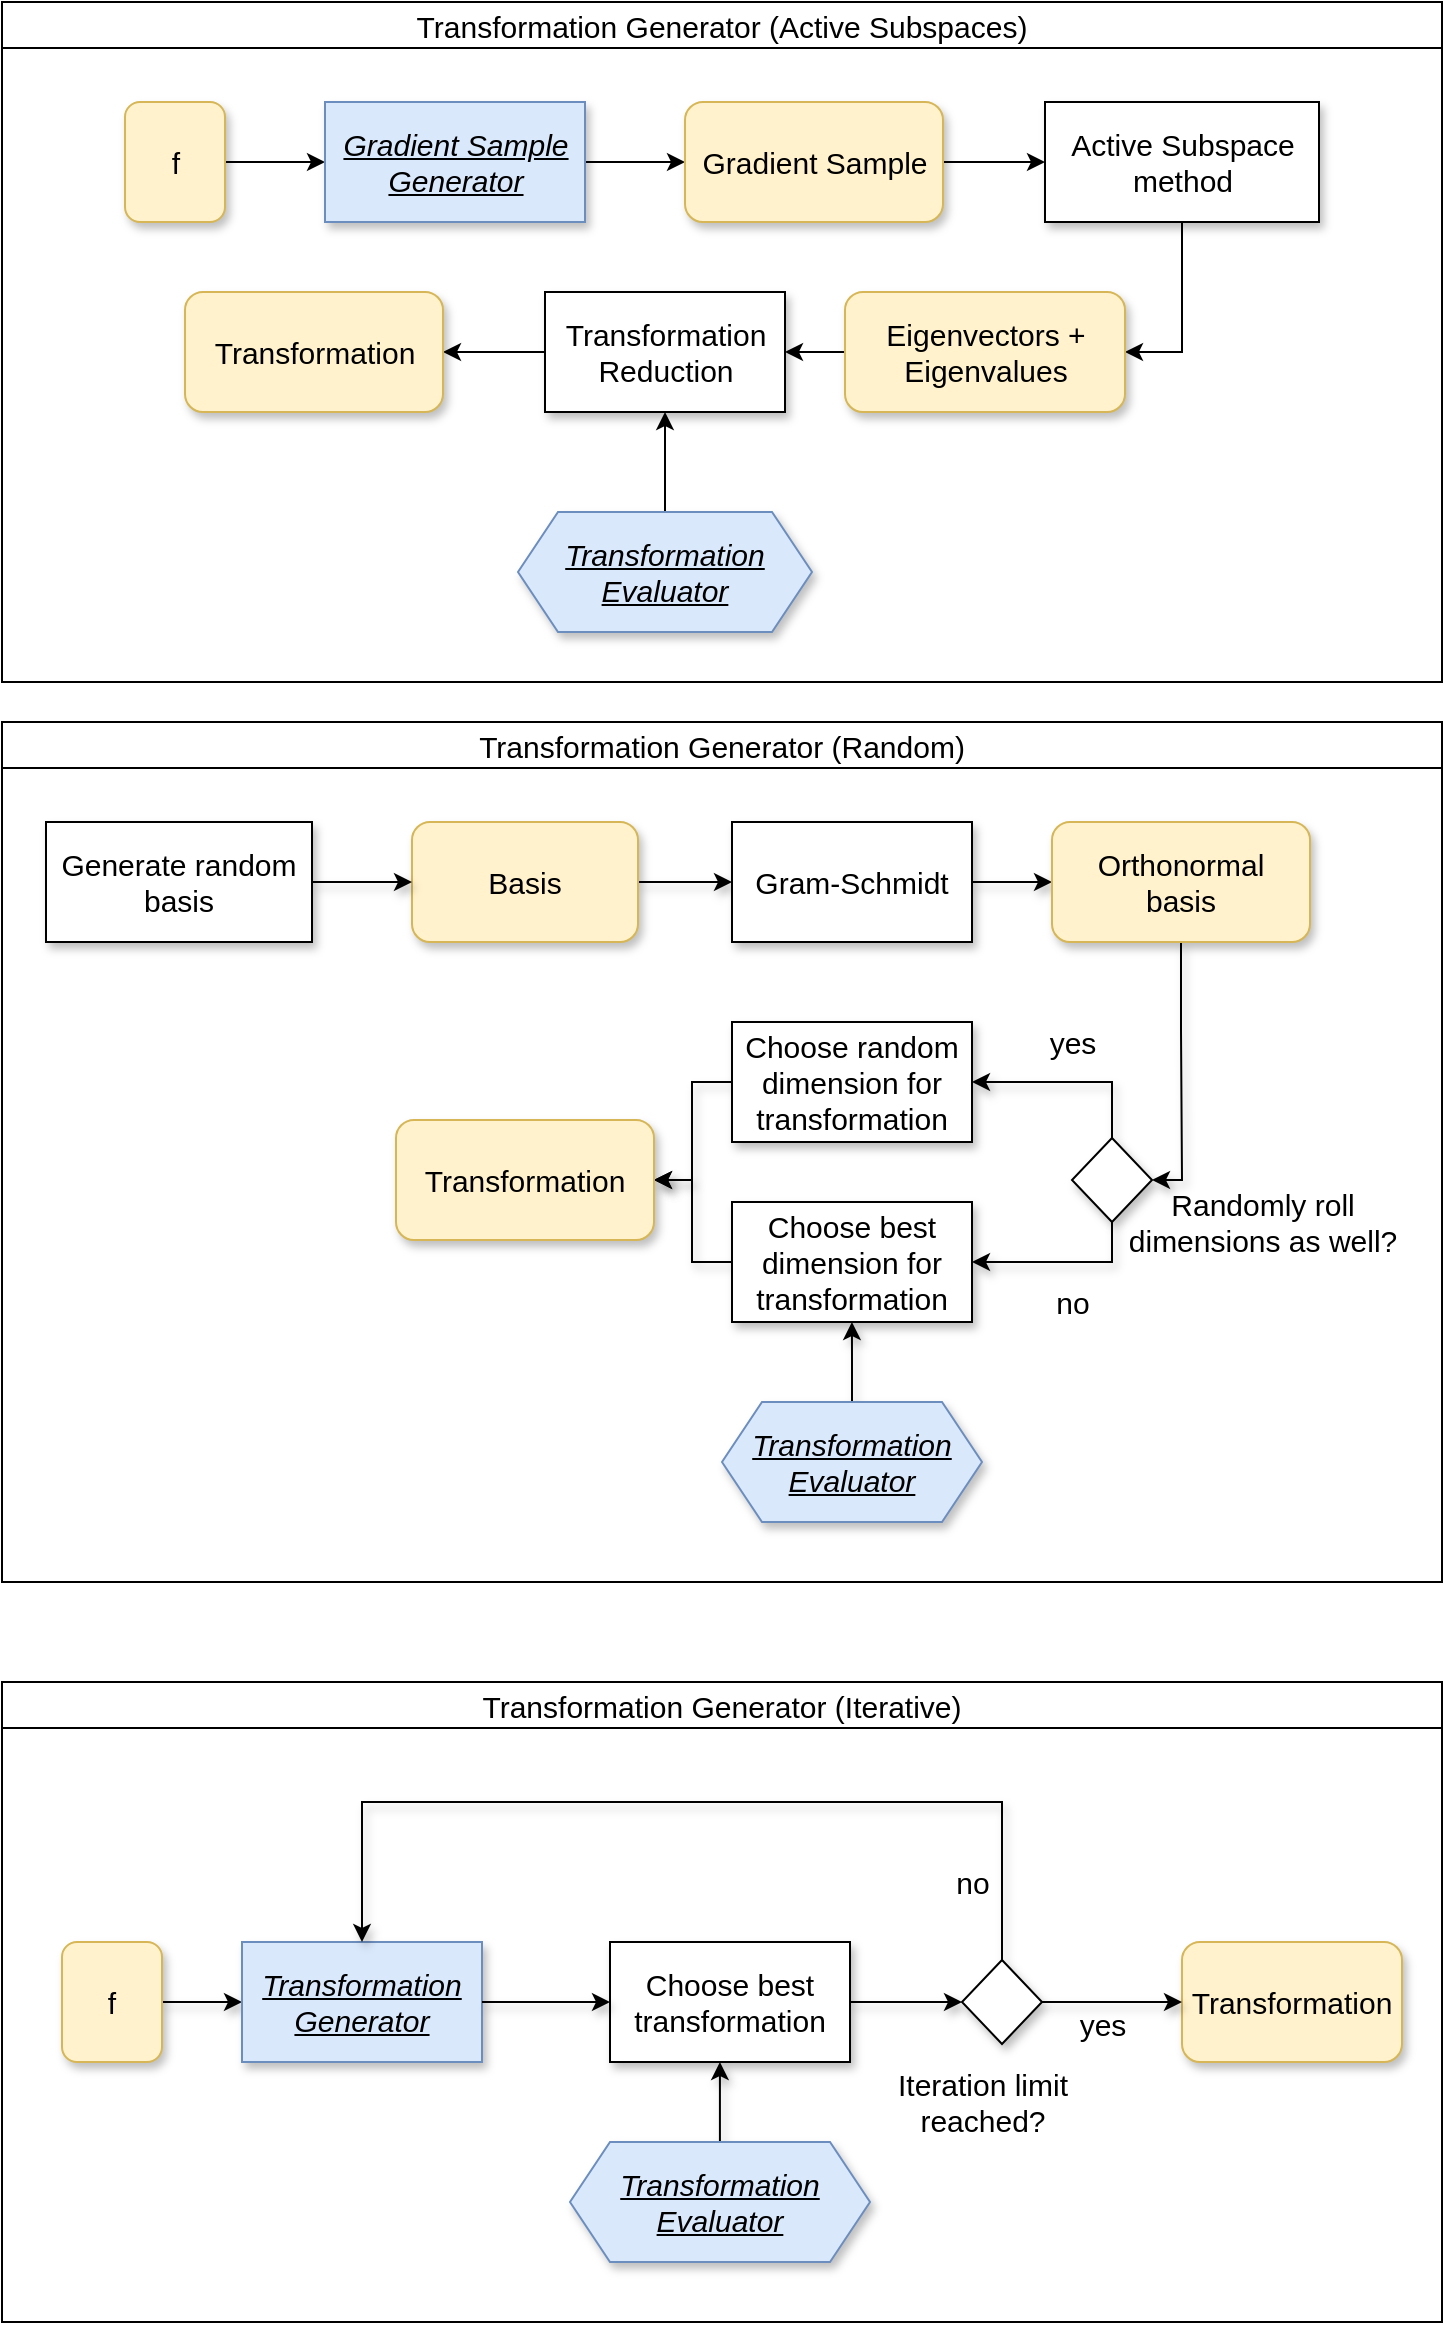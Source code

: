 <mxfile version="14.6.13" type="device"><diagram id="faYqcXqA2HpqUGQT4J9Q" name="Page-1"><mxGraphModel dx="1086" dy="806" grid="1" gridSize="10" guides="1" tooltips="1" connect="1" arrows="1" fold="1" page="1" pageScale="1" pageWidth="827" pageHeight="1169" math="0" shadow="0"><root><mxCell id="0"/><mxCell id="1" parent="0"/><mxCell id="n4wZnWeBDdwcWNwUpai--1" value="Transformation Generator (Active Subspaces)" style="swimlane;sketch=0;fontSize=15;fontStyle=0;movable=0;" parent="1" vertex="1"><mxGeometry x="40" y="40" width="720" height="340" as="geometry"><mxRectangle x="7" y="10" width="400" height="30" as="alternateBounds"/></mxGeometry></mxCell><mxCell id="Q4rnlYF3HWoNgP-3f-s9-1" style="edgeStyle=orthogonalEdgeStyle;rounded=0;orthogonalLoop=1;jettySize=auto;html=1;entryX=0;entryY=0.5;entryDx=0;entryDy=0;fontSize=15;" parent="n4wZnWeBDdwcWNwUpai--1" source="n4wZnWeBDdwcWNwUpai--2" target="n4wZnWeBDdwcWNwUpai--3" edge="1"><mxGeometry relative="1" as="geometry"/></mxCell><mxCell id="n4wZnWeBDdwcWNwUpai--2" value="&lt;font style=&quot;font-size: 15px;&quot;&gt;f&lt;/font&gt;" style="rounded=1;whiteSpace=wrap;html=1;fontSize=15;fillColor=#fff2cc;strokeColor=#d6b656;shadow=1;" parent="n4wZnWeBDdwcWNwUpai--1" vertex="1"><mxGeometry x="61.5" y="50" width="50" height="60" as="geometry"/></mxCell><mxCell id="Q4rnlYF3HWoNgP-3f-s9-2" style="edgeStyle=orthogonalEdgeStyle;rounded=0;orthogonalLoop=1;jettySize=auto;html=1;entryX=0;entryY=0.5;entryDx=0;entryDy=0;fontSize=15;" parent="n4wZnWeBDdwcWNwUpai--1" source="n4wZnWeBDdwcWNwUpai--3" target="n4wZnWeBDdwcWNwUpai--31" edge="1"><mxGeometry relative="1" as="geometry"/></mxCell><mxCell id="n4wZnWeBDdwcWNwUpai--3" value="&lt;u style=&quot;font-size: 15px;&quot;&gt;&lt;i style=&quot;font-size: 15px;&quot;&gt;Gradient Sample Generator&lt;/i&gt;&lt;/u&gt;" style="rounded=0;whiteSpace=wrap;html=1;sketch=0;fontSize=15;shadow=1;fillColor=#dae8fc;strokeColor=#6c8ebf;" parent="n4wZnWeBDdwcWNwUpai--1" vertex="1"><mxGeometry x="161.5" y="50" width="130" height="60" as="geometry"/></mxCell><mxCell id="Q4rnlYF3HWoNgP-3f-s9-4" style="edgeStyle=orthogonalEdgeStyle;rounded=0;orthogonalLoop=1;jettySize=auto;html=1;entryX=1;entryY=0.5;entryDx=0;entryDy=0;fontSize=15;" parent="n4wZnWeBDdwcWNwUpai--1" source="n4wZnWeBDdwcWNwUpai--4" target="n4wZnWeBDdwcWNwUpai--5" edge="1"><mxGeometry relative="1" as="geometry"/></mxCell><mxCell id="n4wZnWeBDdwcWNwUpai--4" value="&lt;div style=&quot;font-size: 15px;&quot;&gt;Active Subspace&lt;/div&gt;&lt;div style=&quot;font-size: 15px;&quot;&gt;method&lt;br style=&quot;font-size: 15px;&quot;&gt;&lt;/div&gt;" style="rounded=0;whiteSpace=wrap;html=1;sketch=0;fontSize=15;shadow=1;" parent="n4wZnWeBDdwcWNwUpai--1" vertex="1"><mxGeometry x="521.5" y="50" width="137" height="60" as="geometry"/></mxCell><mxCell id="Q4rnlYF3HWoNgP-3f-s9-5" style="edgeStyle=orthogonalEdgeStyle;rounded=0;orthogonalLoop=1;jettySize=auto;html=1;entryX=1;entryY=0.5;entryDx=0;entryDy=0;fontSize=15;" parent="n4wZnWeBDdwcWNwUpai--1" source="n4wZnWeBDdwcWNwUpai--5" target="n4wZnWeBDdwcWNwUpai--28" edge="1"><mxGeometry relative="1" as="geometry"/></mxCell><mxCell id="n4wZnWeBDdwcWNwUpai--5" value="&lt;font style=&quot;font-size: 15px;&quot;&gt;Eigenvectors + Eigenvalues&lt;br style=&quot;font-size: 15px;&quot;&gt;&lt;/font&gt;" style="rounded=1;whiteSpace=wrap;html=1;sketch=0;fontSize=15;fillColor=#fff2cc;strokeColor=#d6b656;shadow=1;" parent="n4wZnWeBDdwcWNwUpai--1" vertex="1"><mxGeometry x="421.5" y="145" width="140" height="60" as="geometry"/></mxCell><mxCell id="Q4rnlYF3HWoNgP-3f-s9-6" style="edgeStyle=orthogonalEdgeStyle;rounded=0;orthogonalLoop=1;jettySize=auto;html=1;entryX=1;entryY=0.5;entryDx=0;entryDy=0;fontSize=15;" parent="n4wZnWeBDdwcWNwUpai--1" source="n4wZnWeBDdwcWNwUpai--28" target="n4wZnWeBDdwcWNwUpai--52" edge="1"><mxGeometry relative="1" as="geometry"/></mxCell><mxCell id="n4wZnWeBDdwcWNwUpai--28" value="Transformation Reduction" style="rounded=0;whiteSpace=wrap;html=1;sketch=0;fontSize=15;shadow=1;" parent="n4wZnWeBDdwcWNwUpai--1" vertex="1"><mxGeometry x="271.5" y="145" width="120" height="60" as="geometry"/></mxCell><mxCell id="Q4rnlYF3HWoNgP-3f-s9-7" style="edgeStyle=orthogonalEdgeStyle;rounded=0;orthogonalLoop=1;jettySize=auto;html=1;entryX=0.5;entryY=1;entryDx=0;entryDy=0;fontSize=15;" parent="n4wZnWeBDdwcWNwUpai--1" source="n4wZnWeBDdwcWNwUpai--29" target="n4wZnWeBDdwcWNwUpai--28" edge="1"><mxGeometry relative="1" as="geometry"/></mxCell><mxCell id="n4wZnWeBDdwcWNwUpai--29" value="&lt;div style=&quot;font-size: 15px;&quot;&gt;&lt;u style=&quot;font-size: 15px;&quot;&gt;&lt;i style=&quot;font-size: 15px;&quot;&gt;Transformation&lt;/i&gt;&lt;/u&gt;&lt;/div&gt;&lt;div style=&quot;font-size: 15px;&quot;&gt;&lt;u style=&quot;font-size: 15px;&quot;&gt;&lt;i style=&quot;font-size: 15px;&quot;&gt;Evaluator&lt;br style=&quot;font-size: 15px;&quot;&gt;&lt;/i&gt;&lt;/u&gt;&lt;/div&gt;" style="shape=hexagon;perimeter=hexagonPerimeter2;whiteSpace=wrap;html=1;fixedSize=1;sketch=0;fontSize=15;shadow=1;fillColor=#dae8fc;strokeColor=#6c8ebf;" parent="n4wZnWeBDdwcWNwUpai--1" vertex="1"><mxGeometry x="258" y="255" width="147" height="60" as="geometry"/></mxCell><mxCell id="Q4rnlYF3HWoNgP-3f-s9-3" style="edgeStyle=orthogonalEdgeStyle;rounded=0;orthogonalLoop=1;jettySize=auto;html=1;entryX=0;entryY=0.5;entryDx=0;entryDy=0;fontSize=15;" parent="n4wZnWeBDdwcWNwUpai--1" source="n4wZnWeBDdwcWNwUpai--31" target="n4wZnWeBDdwcWNwUpai--4" edge="1"><mxGeometry relative="1" as="geometry"/></mxCell><mxCell id="n4wZnWeBDdwcWNwUpai--31" value="&lt;font style=&quot;font-size: 15px;&quot;&gt;Gradient Sample&lt;br style=&quot;font-size: 15px;&quot;&gt;&lt;/font&gt;" style="rounded=1;whiteSpace=wrap;html=1;fontSize=15;fillColor=#fff2cc;strokeColor=#d6b656;shadow=1;" parent="n4wZnWeBDdwcWNwUpai--1" vertex="1"><mxGeometry x="341.5" y="50" width="129" height="60" as="geometry"/></mxCell><mxCell id="n4wZnWeBDdwcWNwUpai--52" value="&lt;font style=&quot;font-size: 15px;&quot;&gt;Transformation&lt;/font&gt;" style="rounded=1;whiteSpace=wrap;html=1;fontSize=15;fillColor=#fff2cc;strokeColor=#d6b656;shadow=1;" parent="n4wZnWeBDdwcWNwUpai--1" vertex="1"><mxGeometry x="91.5" y="145" width="129" height="60" as="geometry"/></mxCell><mxCell id="n4wZnWeBDdwcWNwUpai--10" value="Transformation Generator (Iterative)" style="swimlane;sketch=0;fontSize=15;fontStyle=0;movable=0;" parent="1" vertex="1"><mxGeometry x="40" y="880" width="720" height="320" as="geometry"/></mxCell><mxCell id="n4wZnWeBDdwcWNwUpai--15" style="edgeStyle=orthogonalEdgeStyle;rounded=0;orthogonalLoop=1;jettySize=auto;html=1;entryX=0;entryY=0.5;entryDx=0;entryDy=0;fontSize=15;shadow=1;" parent="n4wZnWeBDdwcWNwUpai--10" source="n4wZnWeBDdwcWNwUpai--11" target="n4wZnWeBDdwcWNwUpai--12" edge="1"><mxGeometry relative="1" as="geometry"/></mxCell><mxCell id="n4wZnWeBDdwcWNwUpai--11" value="&lt;font style=&quot;font-size: 15px;&quot;&gt;f&lt;/font&gt;" style="rounded=1;whiteSpace=wrap;html=1;fillColor=#fff2cc;strokeColor=#d6b656;fontSize=15;shadow=1;" parent="n4wZnWeBDdwcWNwUpai--10" vertex="1"><mxGeometry x="30" y="130" width="50" height="60" as="geometry"/></mxCell><mxCell id="n4wZnWeBDdwcWNwUpai--12" value="&lt;u style=&quot;font-size: 15px;&quot;&gt;&lt;i style=&quot;font-size: 15px;&quot;&gt;Transformation Generator&lt;/i&gt;&lt;/u&gt;" style="rounded=0;whiteSpace=wrap;html=1;sketch=0;fillColor=#dae8fc;strokeColor=#6c8ebf;fontSize=15;shadow=1;" parent="n4wZnWeBDdwcWNwUpai--10" vertex="1"><mxGeometry x="120" y="130" width="120" height="60" as="geometry"/></mxCell><mxCell id="n4wZnWeBDdwcWNwUpai--14" value="&lt;font style=&quot;font-size: 15px&quot;&gt;Transformation&lt;/font&gt;" style="rounded=1;whiteSpace=wrap;html=1;sketch=0;fillColor=#fff2cc;strokeColor=#d6b656;fontSize=15;shadow=1;" parent="n4wZnWeBDdwcWNwUpai--10" vertex="1"><mxGeometry x="590" y="130" width="110" height="60" as="geometry"/></mxCell><mxCell id="Q4rnlYF3HWoNgP-3f-s9-13" style="edgeStyle=orthogonalEdgeStyle;rounded=0;orthogonalLoop=1;jettySize=auto;html=1;entryX=0;entryY=0.5;entryDx=0;entryDy=0;fontSize=15;shadow=1;" parent="n4wZnWeBDdwcWNwUpai--10" source="n4wZnWeBDdwcWNwUpai--20" target="Q4rnlYF3HWoNgP-3f-s9-10" edge="1"><mxGeometry relative="1" as="geometry"/></mxCell><mxCell id="n4wZnWeBDdwcWNwUpai--20" value="Choose best transformation" style="rounded=0;whiteSpace=wrap;html=1;sketch=0;fontSize=15;shadow=1;" parent="n4wZnWeBDdwcWNwUpai--10" vertex="1"><mxGeometry x="304" y="130" width="120" height="60" as="geometry"/></mxCell><mxCell id="n4wZnWeBDdwcWNwUpai--16" style="edgeStyle=orthogonalEdgeStyle;rounded=0;orthogonalLoop=1;jettySize=auto;html=1;fontSize=15;shadow=1;exitX=1;exitY=0.5;exitDx=0;exitDy=0;" parent="n4wZnWeBDdwcWNwUpai--10" source="n4wZnWeBDdwcWNwUpai--12" target="n4wZnWeBDdwcWNwUpai--20" edge="1"><mxGeometry relative="1" as="geometry"><mxPoint x="315" y="160" as="targetPoint"/><mxPoint x="255" y="160" as="sourcePoint"/><Array as="points"/></mxGeometry></mxCell><mxCell id="n4wZnWeBDdwcWNwUpai--23" value="&lt;div style=&quot;font-size: 15px;&quot;&gt;Iteration limit&lt;/div&gt;&lt;div style=&quot;font-size: 15px;&quot;&gt;reached?&lt;/div&gt;" style="text;html=1;align=center;verticalAlign=middle;resizable=0;points=[];autosize=1;strokeColor=none;fontSize=15;shadow=1;" parent="n4wZnWeBDdwcWNwUpai--10" vertex="1"><mxGeometry x="440" y="190" width="100" height="40" as="geometry"/></mxCell><mxCell id="n4wZnWeBDdwcWNwUpai--24" value="&lt;div style=&quot;font-size: 15px;&quot;&gt;yes&lt;/div&gt;" style="text;html=1;align=center;verticalAlign=middle;resizable=0;points=[];autosize=1;strokeColor=none;fontSize=15;shadow=1;" parent="n4wZnWeBDdwcWNwUpai--10" vertex="1"><mxGeometry x="530" y="161" width="40" height="20" as="geometry"/></mxCell><mxCell id="n4wZnWeBDdwcWNwUpai--25" value="no" style="text;html=1;align=center;verticalAlign=middle;resizable=0;points=[];autosize=1;strokeColor=none;fontSize=15;shadow=1;" parent="n4wZnWeBDdwcWNwUpai--10" vertex="1"><mxGeometry x="470" y="90" width="30" height="20" as="geometry"/></mxCell><mxCell id="n4wZnWeBDdwcWNwUpai--27" style="edgeStyle=orthogonalEdgeStyle;rounded=0;orthogonalLoop=1;jettySize=auto;html=1;entryX=0.458;entryY=1;entryDx=0;entryDy=0;entryPerimeter=0;fontSize=15;shadow=1;" parent="n4wZnWeBDdwcWNwUpai--10" source="n4wZnWeBDdwcWNwUpai--26" target="n4wZnWeBDdwcWNwUpai--20" edge="1"><mxGeometry relative="1" as="geometry"/></mxCell><mxCell id="n4wZnWeBDdwcWNwUpai--26" value="&lt;div style=&quot;font-size: 15px;&quot;&gt;&lt;u style=&quot;font-size: 15px;&quot;&gt;&lt;i style=&quot;font-size: 15px;&quot;&gt;Transformation&lt;/i&gt;&lt;/u&gt;&lt;/div&gt;&lt;div style=&quot;font-size: 15px;&quot;&gt;&lt;u style=&quot;font-size: 15px;&quot;&gt;&lt;i style=&quot;font-size: 15px;&quot;&gt;Evaluator&lt;br style=&quot;font-size: 15px;&quot;&gt;&lt;/i&gt;&lt;/u&gt;&lt;/div&gt;" style="shape=hexagon;perimeter=hexagonPerimeter2;whiteSpace=wrap;html=1;fixedSize=1;sketch=0;fillColor=#dae8fc;strokeColor=#6c8ebf;fontSize=15;shadow=1;" parent="n4wZnWeBDdwcWNwUpai--10" vertex="1"><mxGeometry x="284" y="230" width="150" height="60" as="geometry"/></mxCell><mxCell id="Q4rnlYF3HWoNgP-3f-s9-12" style="edgeStyle=orthogonalEdgeStyle;rounded=0;orthogonalLoop=1;jettySize=auto;html=1;fontSize=15;shadow=1;" parent="n4wZnWeBDdwcWNwUpai--10" source="Q4rnlYF3HWoNgP-3f-s9-10" target="n4wZnWeBDdwcWNwUpai--14" edge="1"><mxGeometry relative="1" as="geometry"/></mxCell><mxCell id="Q4rnlYF3HWoNgP-3f-s9-14" style="edgeStyle=orthogonalEdgeStyle;rounded=0;orthogonalLoop=1;jettySize=auto;html=1;entryX=0.5;entryY=0;entryDx=0;entryDy=0;fontSize=15;shadow=1;" parent="n4wZnWeBDdwcWNwUpai--10" source="Q4rnlYF3HWoNgP-3f-s9-10" target="n4wZnWeBDdwcWNwUpai--12" edge="1"><mxGeometry relative="1" as="geometry"><Array as="points"><mxPoint x="500" y="60"/><mxPoint x="180" y="60"/></Array></mxGeometry></mxCell><mxCell id="Q4rnlYF3HWoNgP-3f-s9-10" value="" style="rhombus;whiteSpace=wrap;html=1;shadow=1;sketch=0;fontSize=15;" parent="n4wZnWeBDdwcWNwUpai--10" vertex="1"><mxGeometry x="480" y="139" width="40" height="42" as="geometry"/></mxCell><mxCell id="n4wZnWeBDdwcWNwUpai--32" value="Transformation Generator (Random)" style="swimlane;sketch=0;fontSize=15;fontStyle=0;movable=0;" parent="1" vertex="1"><mxGeometry x="40" y="400" width="720" height="430" as="geometry"/></mxCell><mxCell id="n4wZnWeBDdwcWNwUpai--43" style="edgeStyle=orthogonalEdgeStyle;rounded=0;orthogonalLoop=1;jettySize=auto;html=1;entryX=0.458;entryY=1;entryDx=0;entryDy=0;entryPerimeter=0;fontSize=15;shadow=1;" parent="n4wZnWeBDdwcWNwUpai--32" source="n4wZnWeBDdwcWNwUpai--44" edge="1"><mxGeometry relative="1" as="geometry"><mxPoint x="424.96" y="300" as="targetPoint"/></mxGeometry></mxCell><mxCell id="n4wZnWeBDdwcWNwUpai--44" value="&lt;div style=&quot;font-size: 15px;&quot;&gt;&lt;u style=&quot;font-size: 15px;&quot;&gt;&lt;i style=&quot;font-size: 15px;&quot;&gt;Transformation&lt;/i&gt;&lt;/u&gt;&lt;/div&gt;&lt;div style=&quot;font-size: 15px;&quot;&gt;&lt;u style=&quot;font-size: 15px;&quot;&gt;&lt;i style=&quot;font-size: 15px;&quot;&gt;Evaluator&lt;br style=&quot;font-size: 15px;&quot;&gt;&lt;/i&gt;&lt;/u&gt;&lt;/div&gt;" style="shape=hexagon;perimeter=hexagonPerimeter2;whiteSpace=wrap;html=1;fixedSize=1;sketch=0;fillColor=#dae8fc;strokeColor=#6c8ebf;fontSize=15;shadow=1;" parent="n4wZnWeBDdwcWNwUpai--32" vertex="1"><mxGeometry x="360" y="340" width="130" height="60" as="geometry"/></mxCell><mxCell id="Q4rnlYF3HWoNgP-3f-s9-16" style="edgeStyle=orthogonalEdgeStyle;rounded=0;orthogonalLoop=1;jettySize=auto;html=1;entryX=0;entryY=0.5;entryDx=0;entryDy=0;shadow=1;fontSize=15;" parent="n4wZnWeBDdwcWNwUpai--32" source="n4wZnWeBDdwcWNwUpai--45" target="n4wZnWeBDdwcWNwUpai--46" edge="1"><mxGeometry relative="1" as="geometry"/></mxCell><mxCell id="n4wZnWeBDdwcWNwUpai--45" value="&lt;div style=&quot;font-size: 15px;&quot;&gt;&lt;font style=&quot;font-size: 15px;&quot;&gt;Basis&lt;/font&gt;&lt;/div&gt;" style="rounded=1;whiteSpace=wrap;html=1;fillColor=#fff2cc;strokeColor=#d6b656;fontSize=15;shadow=1;" parent="n4wZnWeBDdwcWNwUpai--32" vertex="1"><mxGeometry x="205" y="50" width="113" height="60" as="geometry"/></mxCell><mxCell id="Q4rnlYF3HWoNgP-3f-s9-17" style="edgeStyle=orthogonalEdgeStyle;rounded=0;orthogonalLoop=1;jettySize=auto;html=1;entryX=0;entryY=0.5;entryDx=0;entryDy=0;shadow=1;fontSize=15;" parent="n4wZnWeBDdwcWNwUpai--32" source="n4wZnWeBDdwcWNwUpai--46" target="n4wZnWeBDdwcWNwUpai--48" edge="1"><mxGeometry relative="1" as="geometry"/></mxCell><mxCell id="n4wZnWeBDdwcWNwUpai--46" value="Gram-Schmidt" style="rounded=0;whiteSpace=wrap;html=1;sketch=0;fontSize=15;shadow=1;" parent="n4wZnWeBDdwcWNwUpai--32" vertex="1"><mxGeometry x="365" y="50" width="120" height="60" as="geometry"/></mxCell><mxCell id="Q4rnlYF3HWoNgP-3f-s9-15" style="edgeStyle=orthogonalEdgeStyle;rounded=0;orthogonalLoop=1;jettySize=auto;html=1;entryX=0;entryY=0.5;entryDx=0;entryDy=0;shadow=1;fontSize=15;" parent="n4wZnWeBDdwcWNwUpai--32" source="n4wZnWeBDdwcWNwUpai--47" target="n4wZnWeBDdwcWNwUpai--45" edge="1"><mxGeometry relative="1" as="geometry"/></mxCell><mxCell id="n4wZnWeBDdwcWNwUpai--47" value="Generate random basis" style="rounded=0;whiteSpace=wrap;html=1;sketch=0;fontSize=15;shadow=1;" parent="n4wZnWeBDdwcWNwUpai--32" vertex="1"><mxGeometry x="22" y="50" width="133" height="60" as="geometry"/></mxCell><mxCell id="Q4rnlYF3HWoNgP-3f-s9-21" style="edgeStyle=orthogonalEdgeStyle;rounded=0;orthogonalLoop=1;jettySize=auto;html=1;entryX=1;entryY=0.5;entryDx=0;entryDy=0;shadow=1;fontSize=15;" parent="n4wZnWeBDdwcWNwUpai--32" source="n4wZnWeBDdwcWNwUpai--48" target="Q4rnlYF3HWoNgP-3f-s9-18" edge="1"><mxGeometry relative="1" as="geometry"><Array as="points"><mxPoint x="590" y="154"/><mxPoint x="590" y="219"/></Array></mxGeometry></mxCell><mxCell id="n4wZnWeBDdwcWNwUpai--48" value="&lt;div style=&quot;font-size: 15px;&quot;&gt;&lt;font style=&quot;font-size: 15px;&quot;&gt;Orthonormal&lt;/font&gt;&lt;/div&gt;&lt;div style=&quot;font-size: 15px;&quot;&gt;&lt;font style=&quot;font-size: 15px;&quot;&gt;basis&lt;/font&gt;&lt;/div&gt;" style="rounded=1;whiteSpace=wrap;html=1;fillColor=#fff2cc;strokeColor=#d6b656;fontSize=15;shadow=1;" parent="n4wZnWeBDdwcWNwUpai--32" vertex="1"><mxGeometry x="525" y="50" width="129" height="60" as="geometry"/></mxCell><mxCell id="Q4rnlYF3HWoNgP-3f-s9-25" style="edgeStyle=orthogonalEdgeStyle;rounded=0;orthogonalLoop=1;jettySize=auto;html=1;entryX=1;entryY=0.5;entryDx=0;entryDy=0;shadow=1;fontSize=15;" parent="n4wZnWeBDdwcWNwUpai--32" source="n4wZnWeBDdwcWNwUpai--50" target="n4wZnWeBDdwcWNwUpai--30" edge="1"><mxGeometry relative="1" as="geometry"/></mxCell><mxCell id="n4wZnWeBDdwcWNwUpai--50" value="Choose best dimension for transformation" style="rounded=0;whiteSpace=wrap;html=1;sketch=0;fontSize=15;shadow=1;" parent="n4wZnWeBDdwcWNwUpai--32" vertex="1"><mxGeometry x="365" y="240" width="120" height="60" as="geometry"/></mxCell><mxCell id="Q4rnlYF3HWoNgP-3f-s9-24" style="edgeStyle=orthogonalEdgeStyle;rounded=0;orthogonalLoop=1;jettySize=auto;html=1;entryX=1;entryY=0.5;entryDx=0;entryDy=0;shadow=1;fontSize=15;" parent="n4wZnWeBDdwcWNwUpai--32" source="n4wZnWeBDdwcWNwUpai--51" target="n4wZnWeBDdwcWNwUpai--30" edge="1"><mxGeometry relative="1" as="geometry"/></mxCell><mxCell id="n4wZnWeBDdwcWNwUpai--51" value="Choose random dimension for transformation" style="rounded=0;whiteSpace=wrap;html=1;sketch=0;fontSize=15;shadow=1;" parent="n4wZnWeBDdwcWNwUpai--32" vertex="1"><mxGeometry x="365" y="150" width="120" height="60" as="geometry"/></mxCell><mxCell id="n4wZnWeBDdwcWNwUpai--30" value="&lt;font style=&quot;font-size: 15px;&quot;&gt;Transformation&lt;/font&gt;" style="rounded=1;whiteSpace=wrap;html=1;fillColor=#fff2cc;strokeColor=#d6b656;fontSize=15;shadow=1;" parent="n4wZnWeBDdwcWNwUpai--32" vertex="1"><mxGeometry x="197" y="199" width="129" height="60" as="geometry"/></mxCell><mxCell id="n4wZnWeBDdwcWNwUpai--53" value="&lt;div style=&quot;font-size: 15px;&quot;&gt;Randomly roll&lt;/div&gt;&lt;div style=&quot;font-size: 15px;&quot;&gt;dimensions as well?&lt;/div&gt;" style="text;html=1;align=center;verticalAlign=middle;resizable=0;points=[];autosize=1;strokeColor=none;fontSize=15;shadow=1;" parent="n4wZnWeBDdwcWNwUpai--32" vertex="1"><mxGeometry x="555" y="230" width="150" height="40" as="geometry"/></mxCell><mxCell id="Q4rnlYF3HWoNgP-3f-s9-19" style="edgeStyle=orthogonalEdgeStyle;rounded=0;orthogonalLoop=1;jettySize=auto;html=1;entryX=1;entryY=0.5;entryDx=0;entryDy=0;shadow=1;fontSize=15;" parent="n4wZnWeBDdwcWNwUpai--32" source="Q4rnlYF3HWoNgP-3f-s9-18" target="n4wZnWeBDdwcWNwUpai--50" edge="1"><mxGeometry relative="1" as="geometry"><Array as="points"><mxPoint x="555" y="270"/></Array></mxGeometry></mxCell><mxCell id="Q4rnlYF3HWoNgP-3f-s9-20" style="edgeStyle=orthogonalEdgeStyle;rounded=0;orthogonalLoop=1;jettySize=auto;html=1;entryX=1;entryY=0.5;entryDx=0;entryDy=0;shadow=1;fontSize=15;" parent="n4wZnWeBDdwcWNwUpai--32" source="Q4rnlYF3HWoNgP-3f-s9-18" target="n4wZnWeBDdwcWNwUpai--51" edge="1"><mxGeometry relative="1" as="geometry"><Array as="points"><mxPoint x="555" y="180"/></Array></mxGeometry></mxCell><mxCell id="Q4rnlYF3HWoNgP-3f-s9-18" value="" style="rhombus;whiteSpace=wrap;html=1;shadow=1;sketch=0;fontSize=15;" parent="n4wZnWeBDdwcWNwUpai--32" vertex="1"><mxGeometry x="535" y="208" width="40" height="42" as="geometry"/></mxCell><mxCell id="Q4rnlYF3HWoNgP-3f-s9-22" value="&lt;div style=&quot;font-size: 15px;&quot;&gt;yes&lt;/div&gt;" style="text;html=1;align=center;verticalAlign=middle;resizable=0;points=[];autosize=1;strokeColor=none;fontSize=15;shadow=1;" parent="n4wZnWeBDdwcWNwUpai--32" vertex="1"><mxGeometry x="515" y="150" width="40" height="20" as="geometry"/></mxCell><mxCell id="Q4rnlYF3HWoNgP-3f-s9-23" value="no" style="text;html=1;align=center;verticalAlign=middle;resizable=0;points=[];autosize=1;strokeColor=none;fontSize=15;shadow=1;" parent="n4wZnWeBDdwcWNwUpai--32" vertex="1"><mxGeometry x="520" y="280" width="30" height="20" as="geometry"/></mxCell></root></mxGraphModel></diagram></mxfile>